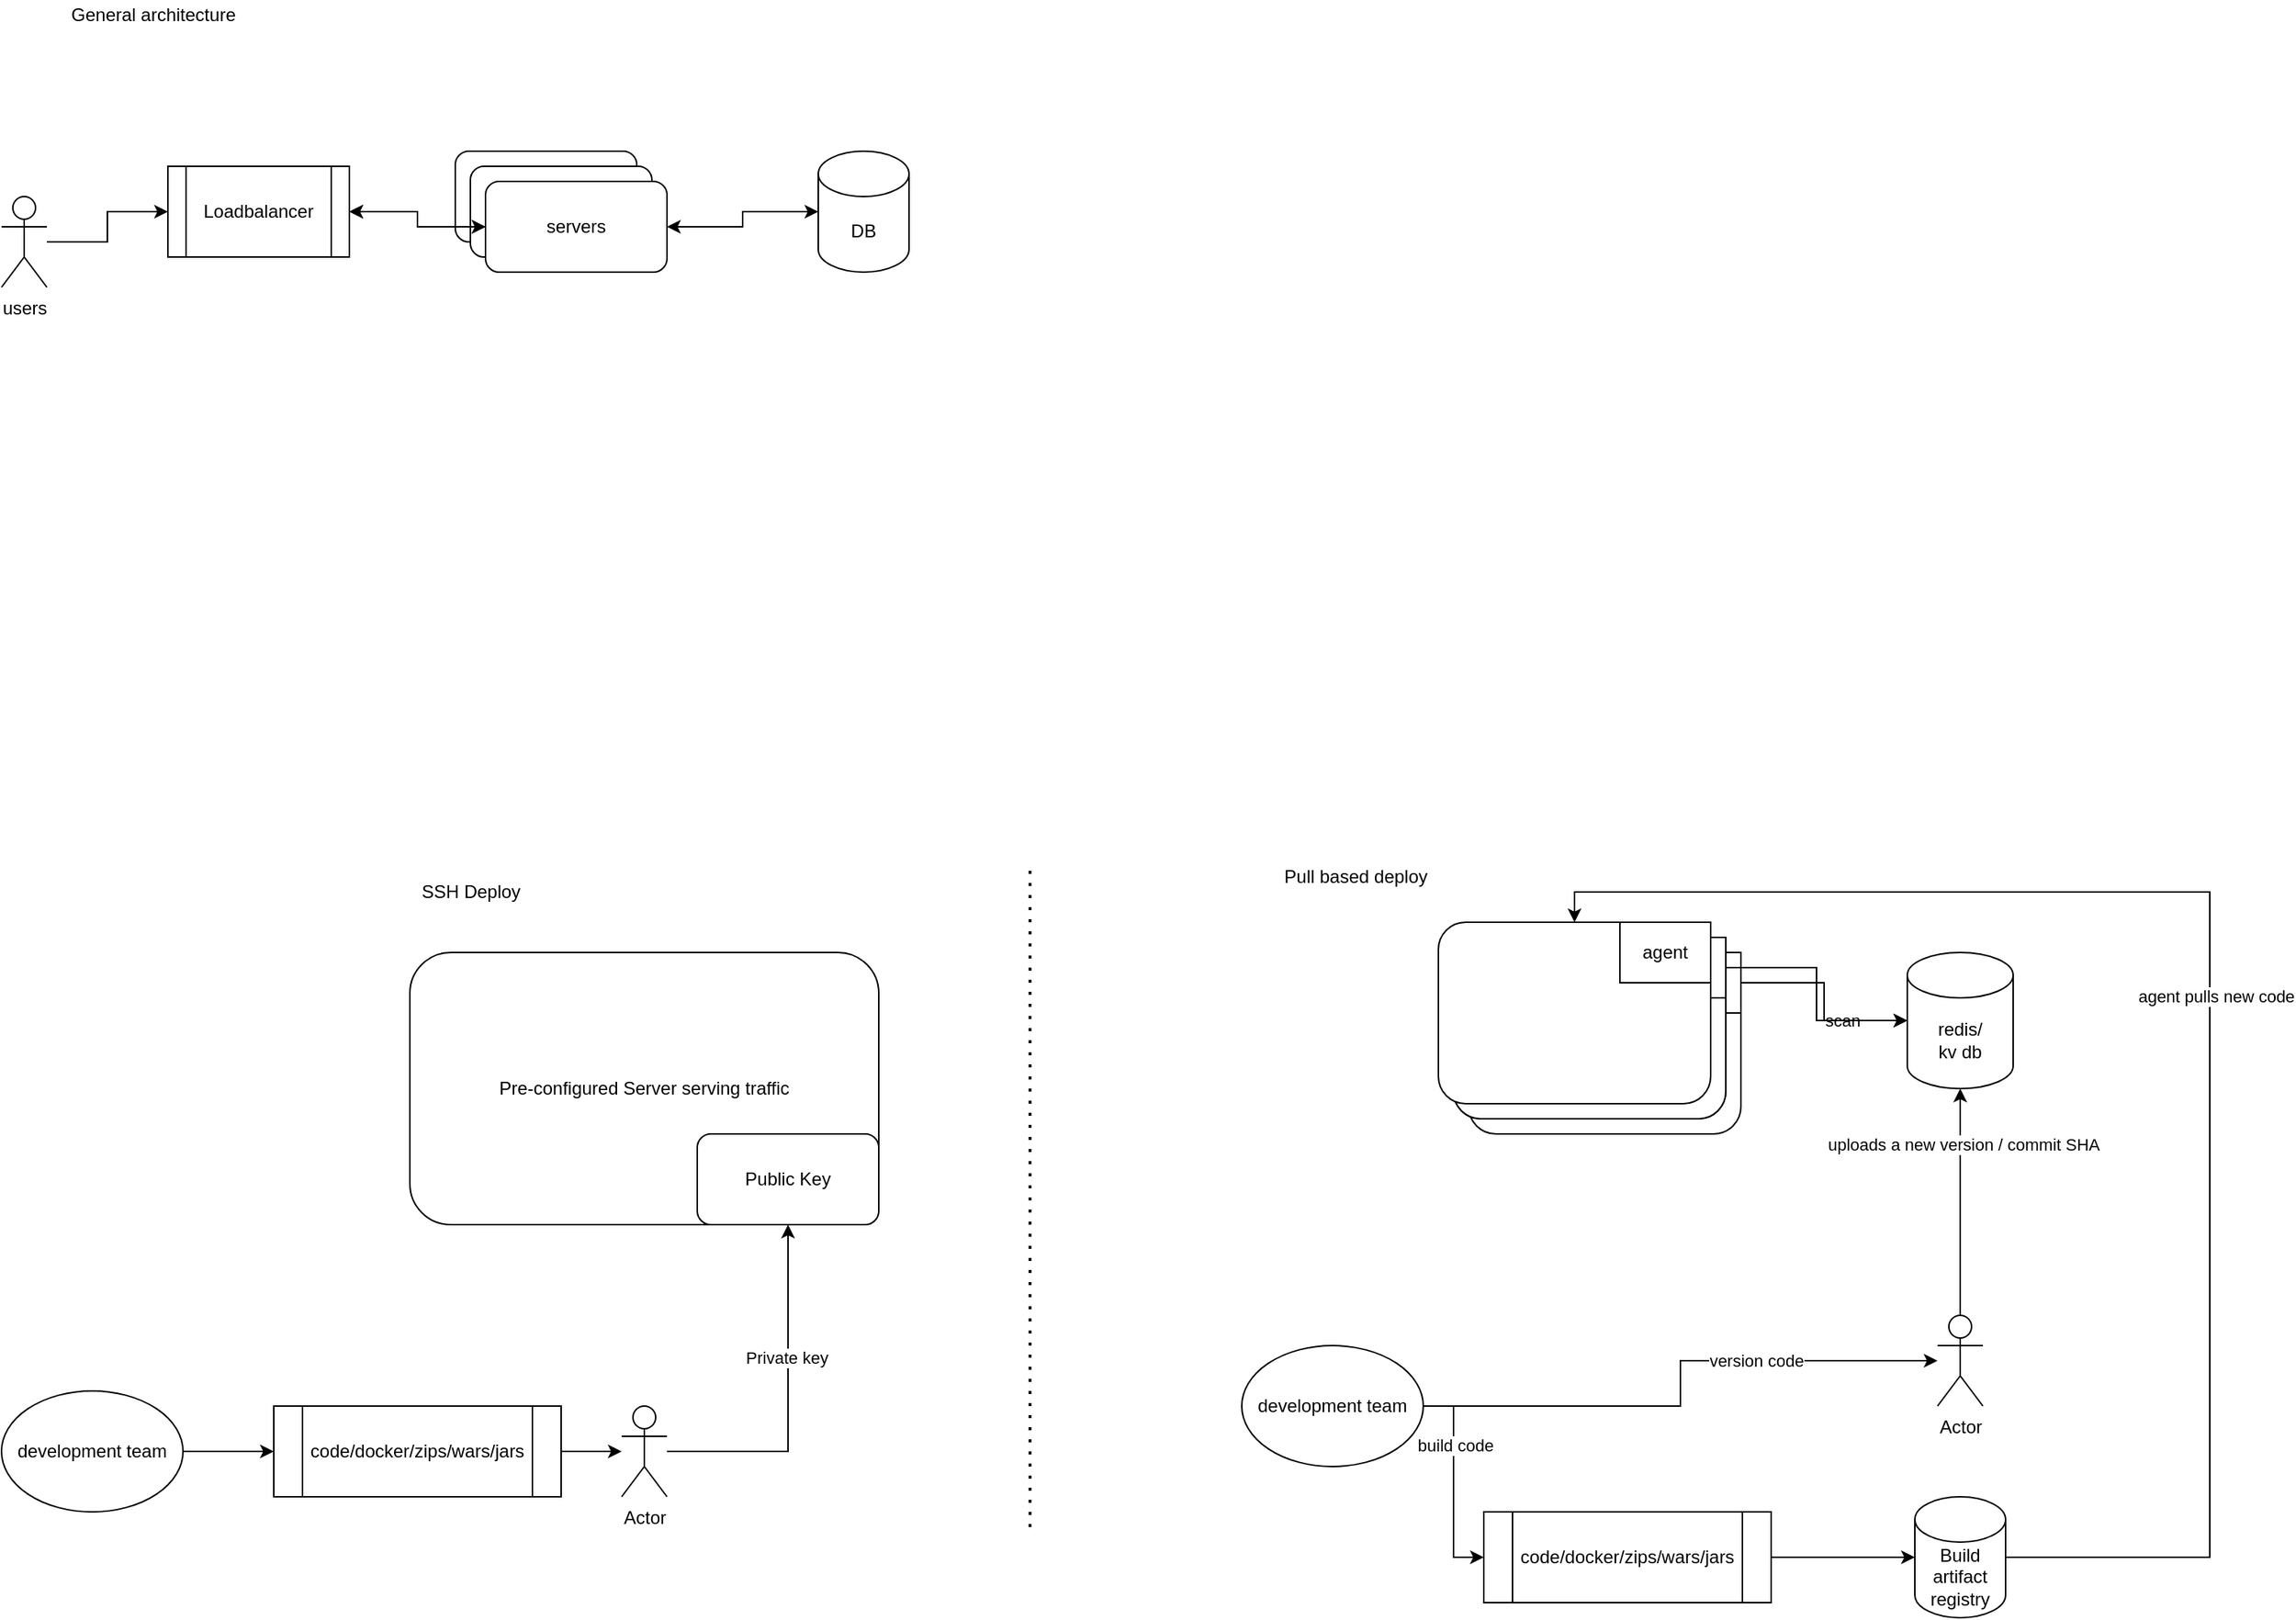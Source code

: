 <mxfile version="15.5.4" type="embed"><diagram id="ioIJB4VWu9_FbnMtDTSG" name="Page-1"><mxGraphModel dx="1376" dy="1835" grid="1" gridSize="10" guides="1" tooltips="1" connect="1" arrows="1" fold="1" page="1" pageScale="1" pageWidth="827" pageHeight="1169" math="0" shadow="0"><root><mxCell id="0"/><mxCell id="1" parent="0"/><mxCell id="4" value="SSH Deploy" style="text;html=1;align=center;verticalAlign=middle;resizable=0;points=[];autosize=1;strokeColor=none;fillColor=none;" parent="1" vertex="1"><mxGeometry x="310" y="90" width="80" height="20" as="geometry"/></mxCell><mxCell id="8" style="edgeStyle=orthogonalEdgeStyle;rounded=0;orthogonalLoop=1;jettySize=auto;html=1;entryX=0.5;entryY=1;entryDx=0;entryDy=0;" parent="1" source="7" target="6" edge="1"><mxGeometry relative="1" as="geometry"/></mxCell><mxCell id="9" value="Private key" style="edgeLabel;html=1;align=center;verticalAlign=middle;resizable=0;points=[];" parent="8" vertex="1" connectable="0"><mxGeometry x="0.235" y="1" relative="1" as="geometry"><mxPoint as="offset"/></mxGeometry></mxCell><mxCell id="7" value="Actor" style="shape=umlActor;verticalLabelPosition=bottom;verticalAlign=top;html=1;outlineConnect=0;" parent="1" vertex="1"><mxGeometry x="450" y="440" width="30" height="60" as="geometry"/></mxCell><mxCell id="13" style="edgeStyle=orthogonalEdgeStyle;rounded=0;orthogonalLoop=1;jettySize=auto;html=1;" parent="1" source="10" target="7" edge="1"><mxGeometry relative="1" as="geometry"/></mxCell><mxCell id="10" value="code/docker/zips/wars/jars" style="shape=process;whiteSpace=wrap;html=1;backgroundOutline=1;" parent="1" vertex="1"><mxGeometry x="220" y="440" width="190" height="60" as="geometry"/></mxCell><mxCell id="12" style="edgeStyle=orthogonalEdgeStyle;rounded=0;orthogonalLoop=1;jettySize=auto;html=1;entryX=0;entryY=0.5;entryDx=0;entryDy=0;" parent="1" source="11" target="10" edge="1"><mxGeometry relative="1" as="geometry"/></mxCell><mxCell id="11" value="development team" style="ellipse;whiteSpace=wrap;html=1;" parent="1" vertex="1"><mxGeometry x="40" y="430" width="120" height="80" as="geometry"/></mxCell><mxCell id="14" value="" style="group" parent="1" vertex="1" connectable="0"><mxGeometry x="310" y="140" width="310" height="180" as="geometry"/></mxCell><mxCell id="5" value="Pre-configured Server serving traffic" style="rounded=1;whiteSpace=wrap;html=1;" parent="14" vertex="1"><mxGeometry width="310" height="180" as="geometry"/></mxCell><mxCell id="6" value="Public Key" style="rounded=1;whiteSpace=wrap;html=1;" parent="14" vertex="1"><mxGeometry x="190" y="120" width="120" height="60" as="geometry"/></mxCell><mxCell id="15" value="" style="endArrow=none;dashed=1;html=1;dashPattern=1 3;strokeWidth=2;rounded=0;" parent="1" edge="1"><mxGeometry width="50" height="50" relative="1" as="geometry"><mxPoint x="720" y="520" as="sourcePoint"/><mxPoint x="720" y="80" as="targetPoint"/></mxGeometry></mxCell><mxCell id="16" value="Pull based deploy" style="text;html=1;align=center;verticalAlign=middle;resizable=0;points=[];autosize=1;strokeColor=none;fillColor=none;" parent="1" vertex="1"><mxGeometry x="880" y="80" width="110" height="20" as="geometry"/></mxCell><mxCell id="18" value="redis/&lt;br&gt;kv db" style="shape=cylinder3;whiteSpace=wrap;html=1;boundedLbl=1;backgroundOutline=1;size=15;" parent="1" vertex="1"><mxGeometry x="1300" y="140" width="70" height="90" as="geometry"/></mxCell><mxCell id="20" style="edgeStyle=orthogonalEdgeStyle;rounded=0;orthogonalLoop=1;jettySize=auto;html=1;entryX=0;entryY=0.5;entryDx=0;entryDy=0;entryPerimeter=0;" parent="1" source="19" target="18" edge="1"><mxGeometry relative="1" as="geometry"/></mxCell><mxCell id="21" value="scan" style="edgeLabel;html=1;align=center;verticalAlign=middle;resizable=0;points=[];" parent="20" vertex="1" connectable="0"><mxGeometry x="0.362" relative="1" as="geometry"><mxPoint as="offset"/></mxGeometry></mxCell><mxCell id="40" style="edgeStyle=orthogonalEdgeStyle;rounded=0;orthogonalLoop=1;jettySize=auto;html=1;entryX=0.5;entryY=1;entryDx=0;entryDy=0;entryPerimeter=0;" parent="1" source="23" target="18" edge="1"><mxGeometry relative="1" as="geometry"/></mxCell><mxCell id="41" value="uploads a new version / commit SHA" style="edgeLabel;html=1;align=center;verticalAlign=middle;resizable=0;points=[];" parent="40" vertex="1" connectable="0"><mxGeometry x="0.505" y="-2" relative="1" as="geometry"><mxPoint as="offset"/></mxGeometry></mxCell><mxCell id="23" value="Actor" style="shape=umlActor;verticalLabelPosition=bottom;verticalAlign=top;html=1;outlineConnect=0;" parent="1" vertex="1"><mxGeometry x="1320" y="380" width="30" height="60" as="geometry"/></mxCell><mxCell id="43" style="edgeStyle=orthogonalEdgeStyle;rounded=0;orthogonalLoop=1;jettySize=auto;html=1;" parent="1" source="25" target="42" edge="1"><mxGeometry relative="1" as="geometry"/></mxCell><mxCell id="25" value="code/docker/zips/wars/jars" style="shape=process;whiteSpace=wrap;html=1;backgroundOutline=1;" parent="1" vertex="1"><mxGeometry x="1020" y="510" width="190" height="60" as="geometry"/></mxCell><mxCell id="26" style="edgeStyle=orthogonalEdgeStyle;rounded=0;orthogonalLoop=1;jettySize=auto;html=1;entryX=0;entryY=0.5;entryDx=0;entryDy=0;" parent="1" source="27" target="25" edge="1"><mxGeometry relative="1" as="geometry"/></mxCell><mxCell id="44" value="build code" style="edgeLabel;html=1;align=center;verticalAlign=middle;resizable=0;points=[];" parent="26" vertex="1" connectable="0"><mxGeometry x="-0.34" y="1" relative="1" as="geometry"><mxPoint as="offset"/></mxGeometry></mxCell><mxCell id="45" style="edgeStyle=orthogonalEdgeStyle;rounded=0;orthogonalLoop=1;jettySize=auto;html=1;" parent="1" source="27" target="23" edge="1"><mxGeometry relative="1" as="geometry"/></mxCell><mxCell id="47" value="version code" style="edgeLabel;html=1;align=center;verticalAlign=middle;resizable=0;points=[];" parent="45" vertex="1" connectable="0"><mxGeometry x="0.352" relative="1" as="geometry"><mxPoint as="offset"/></mxGeometry></mxCell><mxCell id="27" value="development team" style="ellipse;whiteSpace=wrap;html=1;" parent="1" vertex="1"><mxGeometry x="860" y="400" width="120" height="80" as="geometry"/></mxCell><mxCell id="28" value="" style="group" parent="1" vertex="1" connectable="0"><mxGeometry x="1010" y="140" width="180" height="120" as="geometry"/></mxCell><mxCell id="17" value="" style="rounded=1;whiteSpace=wrap;html=1;" parent="28" vertex="1"><mxGeometry width="180" height="120" as="geometry"/></mxCell><mxCell id="19" value="agent" style="whiteSpace=wrap;html=1;" parent="28" vertex="1"><mxGeometry x="120" width="60" height="40" as="geometry"/></mxCell><mxCell id="29" value="" style="group" parent="28" vertex="1" connectable="0"><mxGeometry x="-10" y="-10" width="180" height="120" as="geometry"/></mxCell><mxCell id="30" value="" style="rounded=1;whiteSpace=wrap;html=1;" parent="29" vertex="1"><mxGeometry width="180" height="120" as="geometry"/></mxCell><mxCell id="31" value="agent" style="whiteSpace=wrap;html=1;" parent="29" vertex="1"><mxGeometry x="120" width="60" height="40" as="geometry"/></mxCell><mxCell id="32" value="" style="group" parent="29" vertex="1" connectable="0"><mxGeometry width="180" height="120" as="geometry"/></mxCell><mxCell id="33" value="" style="rounded=1;whiteSpace=wrap;html=1;" parent="32" vertex="1"><mxGeometry width="180" height="120" as="geometry"/></mxCell><mxCell id="34" value="agent" style="whiteSpace=wrap;html=1;" parent="32" vertex="1"><mxGeometry x="120" width="60" height="40" as="geometry"/></mxCell><mxCell id="35" value="" style="group" parent="32" vertex="1" connectable="0"><mxGeometry x="-10" y="-10" width="180" height="120" as="geometry"/></mxCell><mxCell id="36" value="" style="rounded=1;whiteSpace=wrap;html=1;" parent="35" vertex="1"><mxGeometry width="180" height="120" as="geometry"/></mxCell><mxCell id="37" value="agent" style="whiteSpace=wrap;html=1;" parent="35" vertex="1"><mxGeometry x="120" width="60" height="40" as="geometry"/></mxCell><mxCell id="39" style="edgeStyle=orthogonalEdgeStyle;rounded=0;orthogonalLoop=1;jettySize=auto;html=1;entryX=0;entryY=0.5;entryDx=0;entryDy=0;entryPerimeter=0;" parent="1" source="34" target="18" edge="1"><mxGeometry relative="1" as="geometry"/></mxCell><mxCell id="48" style="edgeStyle=orthogonalEdgeStyle;rounded=0;orthogonalLoop=1;jettySize=auto;html=1;entryX=0.5;entryY=0;entryDx=0;entryDy=0;" parent="1" source="42" target="36" edge="1"><mxGeometry relative="1" as="geometry"><Array as="points"><mxPoint x="1500" y="540"/><mxPoint x="1500" y="100"/><mxPoint x="1080" y="100"/></Array></mxGeometry></mxCell><mxCell id="49" value="agent pulls new code" style="edgeLabel;html=1;align=center;verticalAlign=middle;resizable=0;points=[];" parent="48" vertex="1" connectable="0"><mxGeometry x="-0.003" y="-4" relative="1" as="geometry"><mxPoint as="offset"/></mxGeometry></mxCell><mxCell id="42" value="Build artifact registry" style="shape=cylinder3;whiteSpace=wrap;html=1;boundedLbl=1;backgroundOutline=1;size=15;" parent="1" vertex="1"><mxGeometry x="1305" y="500" width="60" height="80" as="geometry"/></mxCell><mxCell id="50" value="" style="rounded=1;whiteSpace=wrap;html=1;" parent="1" vertex="1"><mxGeometry x="340" y="-390" width="120" height="60" as="geometry"/></mxCell><mxCell id="51" value="" style="rounded=1;whiteSpace=wrap;html=1;" parent="1" vertex="1"><mxGeometry x="350" y="-380" width="120" height="60" as="geometry"/></mxCell><mxCell id="54" style="edgeStyle=orthogonalEdgeStyle;rounded=0;orthogonalLoop=1;jettySize=auto;html=1;entryX=0;entryY=0.5;entryDx=0;entryDy=0;entryPerimeter=0;startArrow=classic;startFill=1;" parent="1" source="52" target="53" edge="1"><mxGeometry relative="1" as="geometry"/></mxCell><mxCell id="52" value="servers" style="rounded=1;whiteSpace=wrap;html=1;" parent="1" vertex="1"><mxGeometry x="360" y="-370" width="120" height="60" as="geometry"/></mxCell><mxCell id="53" value="DB" style="shape=cylinder3;whiteSpace=wrap;html=1;boundedLbl=1;backgroundOutline=1;size=15;" parent="1" vertex="1"><mxGeometry x="580" y="-390" width="60" height="80" as="geometry"/></mxCell><mxCell id="56" value="" style="edgeStyle=orthogonalEdgeStyle;rounded=0;orthogonalLoop=1;jettySize=auto;html=1;startArrow=classic;startFill=1;" parent="1" source="55" target="52" edge="1"><mxGeometry relative="1" as="geometry"/></mxCell><mxCell id="57" value="" style="edgeStyle=orthogonalEdgeStyle;rounded=0;orthogonalLoop=1;jettySize=auto;html=1;startArrow=classic;startFill=1;" parent="1" source="55" target="52" edge="1"><mxGeometry relative="1" as="geometry"/></mxCell><mxCell id="55" value="Loadbalancer" style="shape=process;whiteSpace=wrap;html=1;backgroundOutline=1;" parent="1" vertex="1"><mxGeometry x="150" y="-380" width="120" height="60" as="geometry"/></mxCell><mxCell id="61" style="edgeStyle=orthogonalEdgeStyle;rounded=0;orthogonalLoop=1;jettySize=auto;html=1;entryX=0;entryY=0.5;entryDx=0;entryDy=0;" edge="1" parent="1" source="58" target="55"><mxGeometry relative="1" as="geometry"/></mxCell><mxCell id="58" value="users&lt;br&gt;" style="shape=umlActor;verticalLabelPosition=bottom;verticalAlign=top;html=1;outlineConnect=0;" vertex="1" parent="1"><mxGeometry x="40" y="-360" width="30" height="60" as="geometry"/></mxCell><mxCell id="64" value="General architecture" style="text;html=1;align=center;verticalAlign=middle;resizable=0;points=[];autosize=1;strokeColor=none;fillColor=none;" vertex="1" parent="1"><mxGeometry x="80" y="-490" width="120" height="20" as="geometry"/></mxCell></root></mxGraphModel></diagram></mxfile>